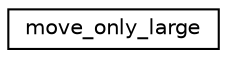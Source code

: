 digraph "Graphical Class Hierarchy"
{
  edge [fontname="Helvetica",fontsize="10",labelfontname="Helvetica",labelfontsize="10"];
  node [fontname="Helvetica",fontsize="10",shape=record];
  rankdir="LR";
  Node0 [label="move_only_large",height=0.2,width=0.4,color="black", fillcolor="white", style="filled",URL="$structmove__only__large.html"];
}

